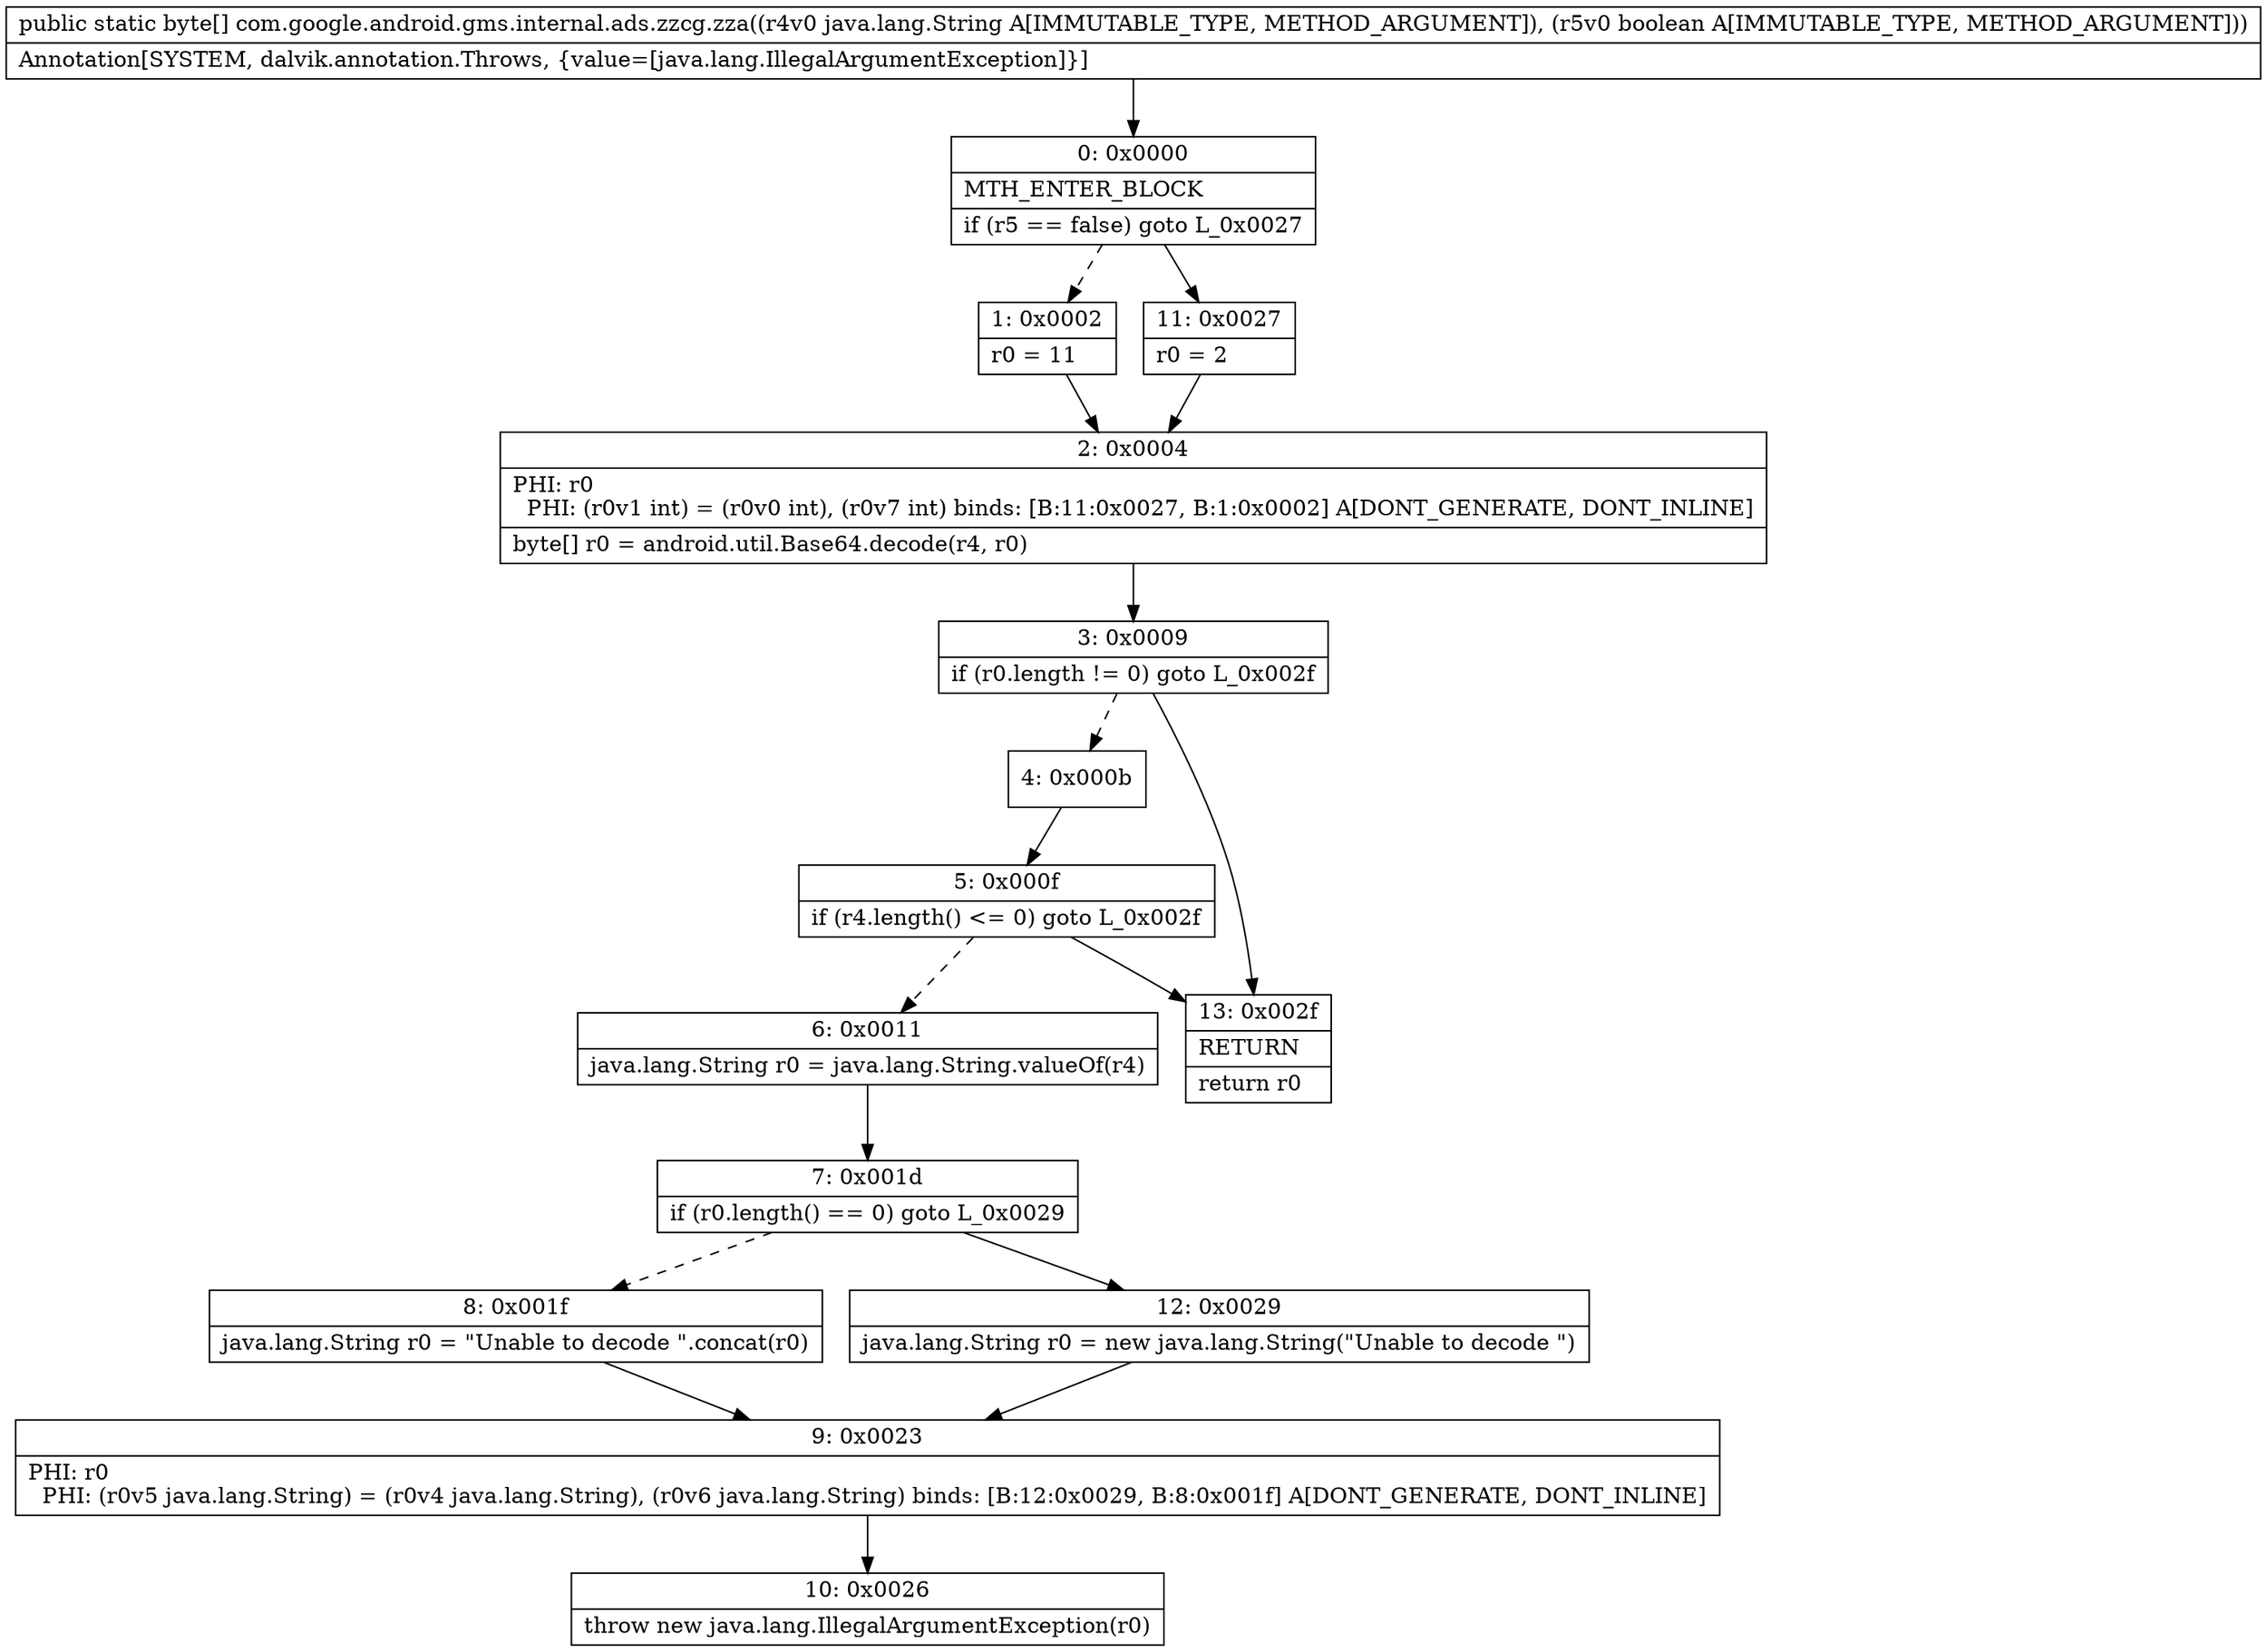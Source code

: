digraph "CFG forcom.google.android.gms.internal.ads.zzcg.zza(Ljava\/lang\/String;Z)[B" {
Node_0 [shape=record,label="{0\:\ 0x0000|MTH_ENTER_BLOCK\l|if (r5 == false) goto L_0x0027\l}"];
Node_1 [shape=record,label="{1\:\ 0x0002|r0 = 11\l}"];
Node_2 [shape=record,label="{2\:\ 0x0004|PHI: r0 \l  PHI: (r0v1 int) = (r0v0 int), (r0v7 int) binds: [B:11:0x0027, B:1:0x0002] A[DONT_GENERATE, DONT_INLINE]\l|byte[] r0 = android.util.Base64.decode(r4, r0)\l}"];
Node_3 [shape=record,label="{3\:\ 0x0009|if (r0.length != 0) goto L_0x002f\l}"];
Node_4 [shape=record,label="{4\:\ 0x000b}"];
Node_5 [shape=record,label="{5\:\ 0x000f|if (r4.length() \<= 0) goto L_0x002f\l}"];
Node_6 [shape=record,label="{6\:\ 0x0011|java.lang.String r0 = java.lang.String.valueOf(r4)\l}"];
Node_7 [shape=record,label="{7\:\ 0x001d|if (r0.length() == 0) goto L_0x0029\l}"];
Node_8 [shape=record,label="{8\:\ 0x001f|java.lang.String r0 = \"Unable to decode \".concat(r0)\l}"];
Node_9 [shape=record,label="{9\:\ 0x0023|PHI: r0 \l  PHI: (r0v5 java.lang.String) = (r0v4 java.lang.String), (r0v6 java.lang.String) binds: [B:12:0x0029, B:8:0x001f] A[DONT_GENERATE, DONT_INLINE]\l}"];
Node_10 [shape=record,label="{10\:\ 0x0026|throw new java.lang.IllegalArgumentException(r0)\l}"];
Node_11 [shape=record,label="{11\:\ 0x0027|r0 = 2\l}"];
Node_12 [shape=record,label="{12\:\ 0x0029|java.lang.String r0 = new java.lang.String(\"Unable to decode \")\l}"];
Node_13 [shape=record,label="{13\:\ 0x002f|RETURN\l|return r0\l}"];
MethodNode[shape=record,label="{public static byte[] com.google.android.gms.internal.ads.zzcg.zza((r4v0 java.lang.String A[IMMUTABLE_TYPE, METHOD_ARGUMENT]), (r5v0 boolean A[IMMUTABLE_TYPE, METHOD_ARGUMENT]))  | Annotation[SYSTEM, dalvik.annotation.Throws, \{value=[java.lang.IllegalArgumentException]\}]\l}"];
MethodNode -> Node_0;
Node_0 -> Node_1[style=dashed];
Node_0 -> Node_11;
Node_1 -> Node_2;
Node_2 -> Node_3;
Node_3 -> Node_4[style=dashed];
Node_3 -> Node_13;
Node_4 -> Node_5;
Node_5 -> Node_6[style=dashed];
Node_5 -> Node_13;
Node_6 -> Node_7;
Node_7 -> Node_8[style=dashed];
Node_7 -> Node_12;
Node_8 -> Node_9;
Node_9 -> Node_10;
Node_11 -> Node_2;
Node_12 -> Node_9;
}


